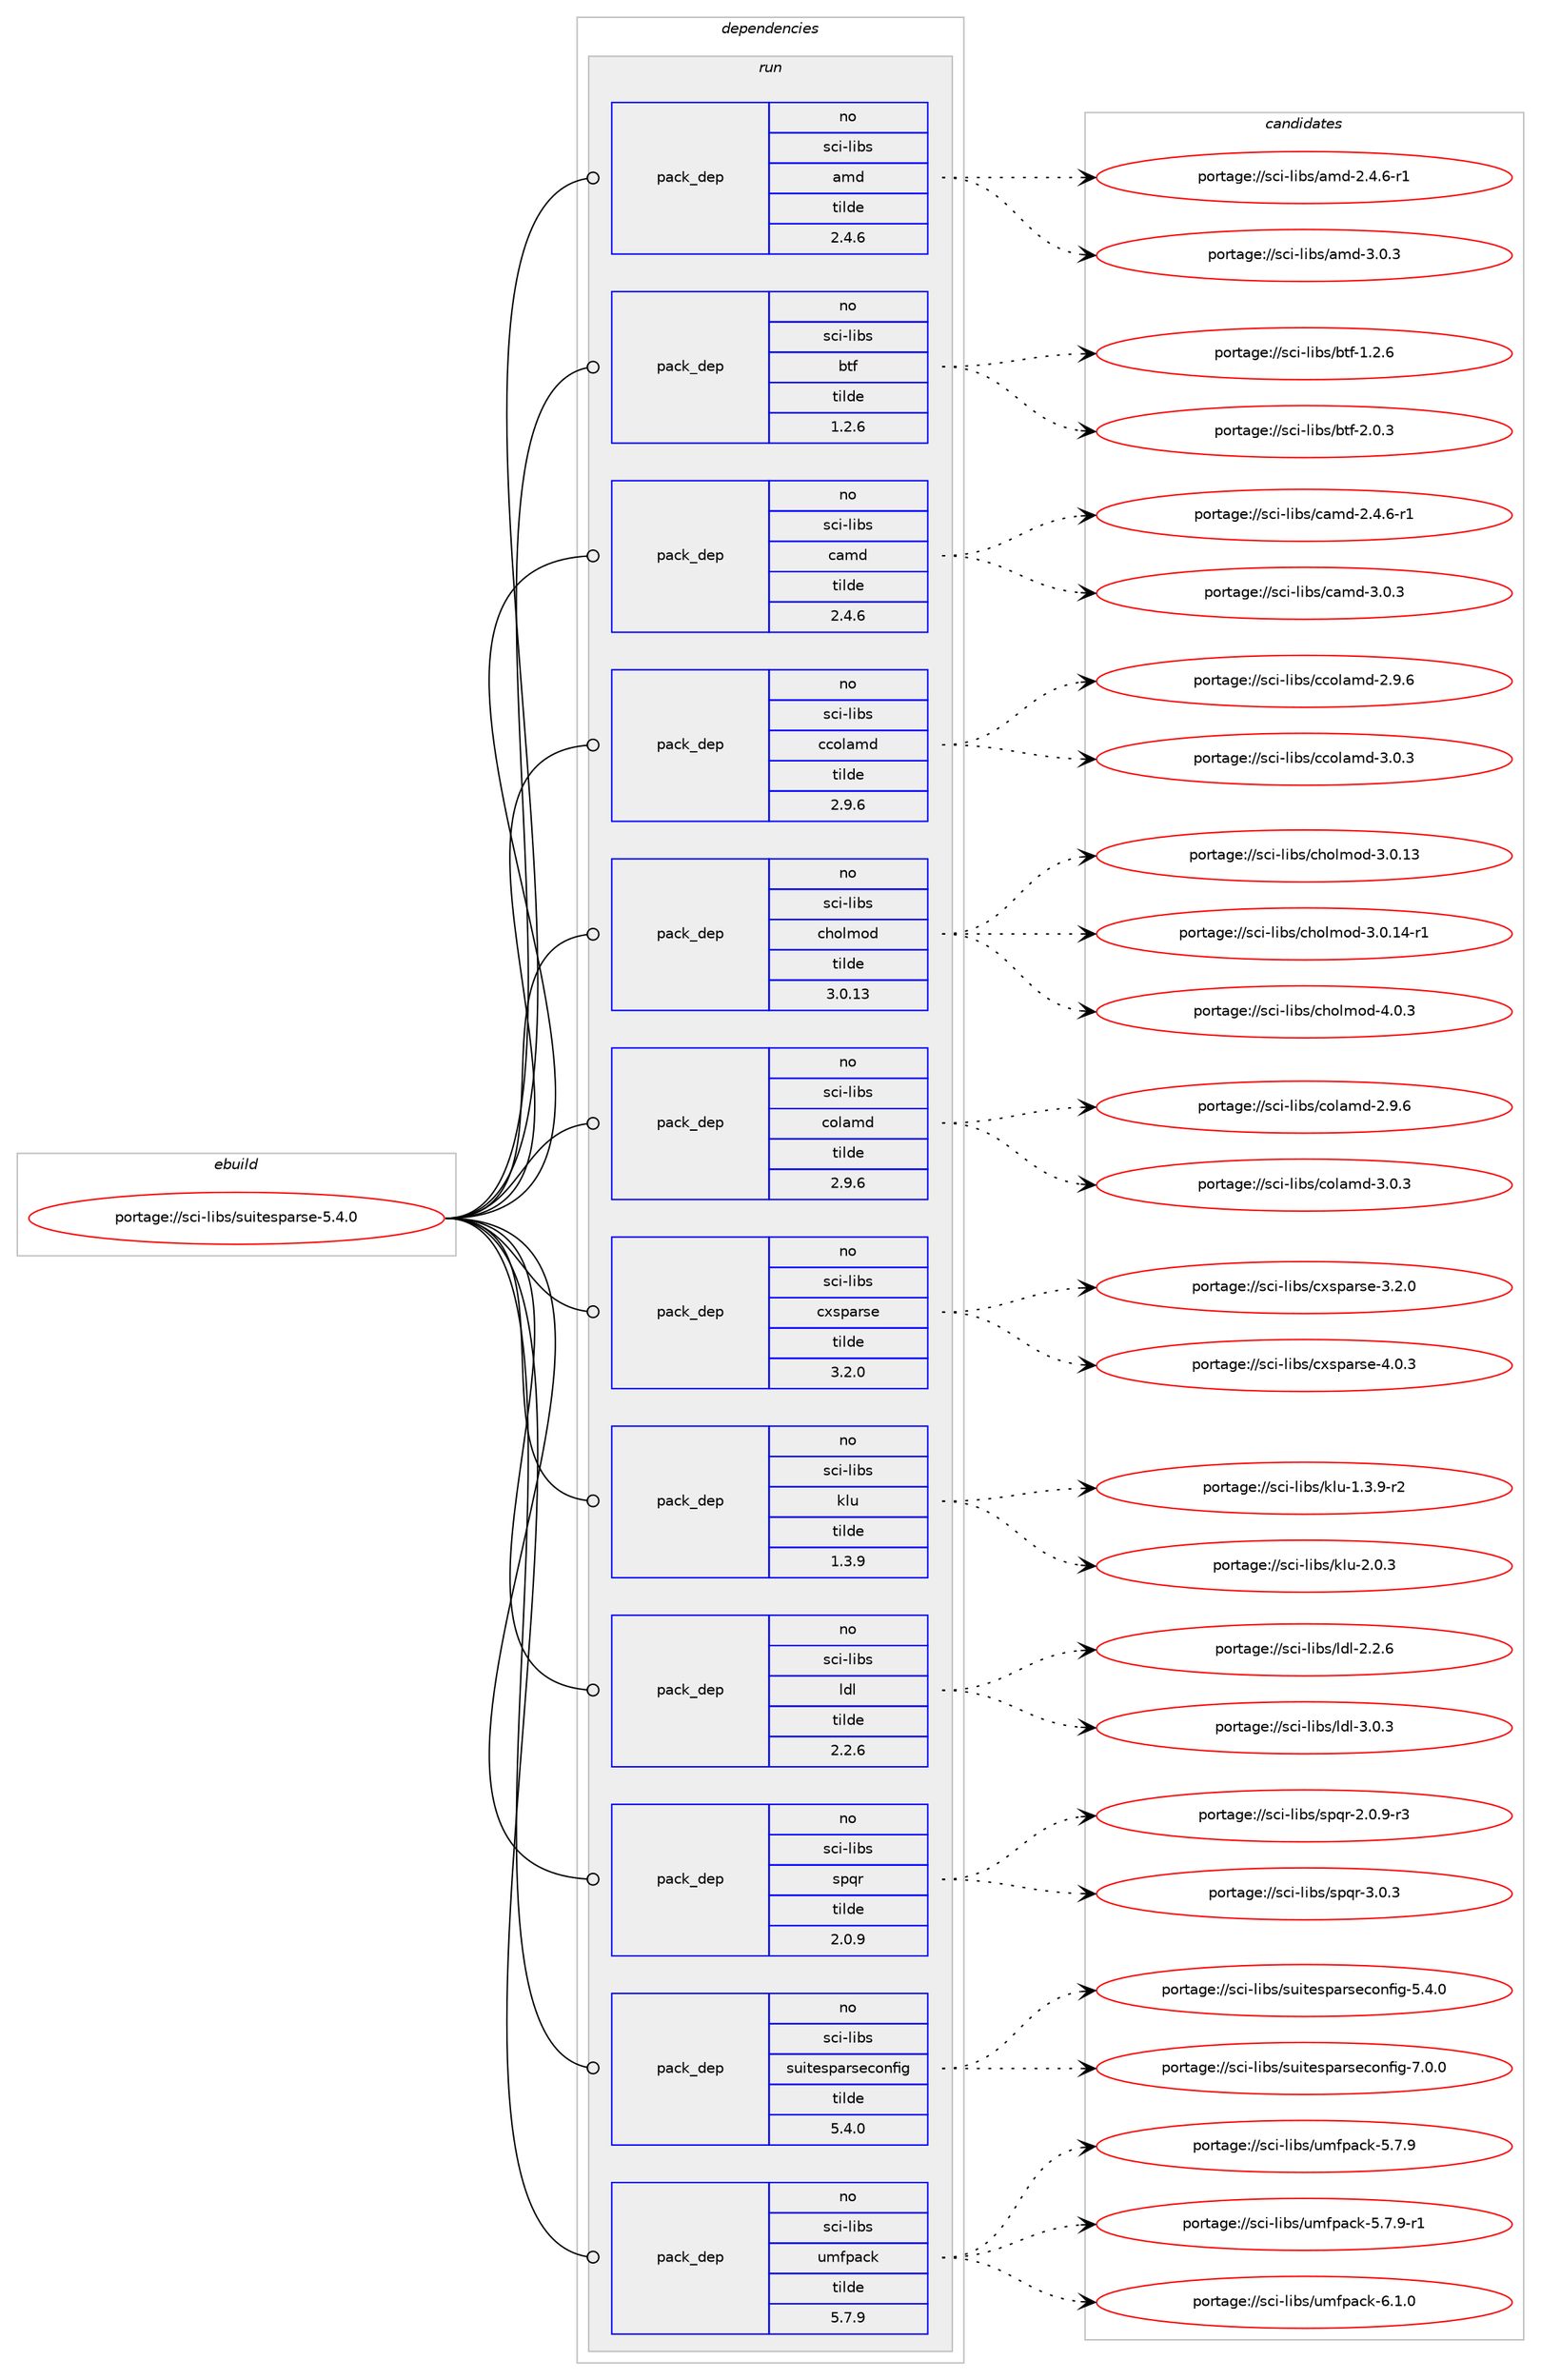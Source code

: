 digraph prolog {

# *************
# Graph options
# *************

newrank=true;
concentrate=true;
compound=true;
graph [rankdir=LR,fontname=Helvetica,fontsize=10,ranksep=1.5];#, ranksep=2.5, nodesep=0.2];
edge  [arrowhead=vee];
node  [fontname=Helvetica,fontsize=10];

# **********
# The ebuild
# **********

subgraph cluster_leftcol {
color=gray;
rank=same;
label=<<i>ebuild</i>>;
id [label="portage://sci-libs/suitesparse-5.4.0", color=red, width=4, href="../sci-libs/suitesparse-5.4.0.svg"];
}

# ****************
# The dependencies
# ****************

subgraph cluster_midcol {
color=gray;
label=<<i>dependencies</i>>;
subgraph cluster_compile {
fillcolor="#eeeeee";
style=filled;
label=<<i>compile</i>>;
}
subgraph cluster_compileandrun {
fillcolor="#eeeeee";
style=filled;
label=<<i>compile and run</i>>;
}
subgraph cluster_run {
fillcolor="#eeeeee";
style=filled;
label=<<i>run</i>>;
subgraph pack195 {
dependency724 [label=<<TABLE BORDER="0" CELLBORDER="1" CELLSPACING="0" CELLPADDING="4" WIDTH="220"><TR><TD ROWSPAN="6" CELLPADDING="30">pack_dep</TD></TR><TR><TD WIDTH="110">no</TD></TR><TR><TD>sci-libs</TD></TR><TR><TD>amd</TD></TR><TR><TD>tilde</TD></TR><TR><TD>2.4.6</TD></TR></TABLE>>, shape=none, color=blue];
}
id:e -> dependency724:w [weight=20,style="solid",arrowhead="odot"];
subgraph pack196 {
dependency725 [label=<<TABLE BORDER="0" CELLBORDER="1" CELLSPACING="0" CELLPADDING="4" WIDTH="220"><TR><TD ROWSPAN="6" CELLPADDING="30">pack_dep</TD></TR><TR><TD WIDTH="110">no</TD></TR><TR><TD>sci-libs</TD></TR><TR><TD>btf</TD></TR><TR><TD>tilde</TD></TR><TR><TD>1.2.6</TD></TR></TABLE>>, shape=none, color=blue];
}
id:e -> dependency725:w [weight=20,style="solid",arrowhead="odot"];
subgraph pack197 {
dependency726 [label=<<TABLE BORDER="0" CELLBORDER="1" CELLSPACING="0" CELLPADDING="4" WIDTH="220"><TR><TD ROWSPAN="6" CELLPADDING="30">pack_dep</TD></TR><TR><TD WIDTH="110">no</TD></TR><TR><TD>sci-libs</TD></TR><TR><TD>camd</TD></TR><TR><TD>tilde</TD></TR><TR><TD>2.4.6</TD></TR></TABLE>>, shape=none, color=blue];
}
id:e -> dependency726:w [weight=20,style="solid",arrowhead="odot"];
subgraph pack198 {
dependency727 [label=<<TABLE BORDER="0" CELLBORDER="1" CELLSPACING="0" CELLPADDING="4" WIDTH="220"><TR><TD ROWSPAN="6" CELLPADDING="30">pack_dep</TD></TR><TR><TD WIDTH="110">no</TD></TR><TR><TD>sci-libs</TD></TR><TR><TD>ccolamd</TD></TR><TR><TD>tilde</TD></TR><TR><TD>2.9.6</TD></TR></TABLE>>, shape=none, color=blue];
}
id:e -> dependency727:w [weight=20,style="solid",arrowhead="odot"];
subgraph pack199 {
dependency728 [label=<<TABLE BORDER="0" CELLBORDER="1" CELLSPACING="0" CELLPADDING="4" WIDTH="220"><TR><TD ROWSPAN="6" CELLPADDING="30">pack_dep</TD></TR><TR><TD WIDTH="110">no</TD></TR><TR><TD>sci-libs</TD></TR><TR><TD>cholmod</TD></TR><TR><TD>tilde</TD></TR><TR><TD>3.0.13</TD></TR></TABLE>>, shape=none, color=blue];
}
id:e -> dependency728:w [weight=20,style="solid",arrowhead="odot"];
subgraph pack200 {
dependency729 [label=<<TABLE BORDER="0" CELLBORDER="1" CELLSPACING="0" CELLPADDING="4" WIDTH="220"><TR><TD ROWSPAN="6" CELLPADDING="30">pack_dep</TD></TR><TR><TD WIDTH="110">no</TD></TR><TR><TD>sci-libs</TD></TR><TR><TD>colamd</TD></TR><TR><TD>tilde</TD></TR><TR><TD>2.9.6</TD></TR></TABLE>>, shape=none, color=blue];
}
id:e -> dependency729:w [weight=20,style="solid",arrowhead="odot"];
subgraph pack201 {
dependency730 [label=<<TABLE BORDER="0" CELLBORDER="1" CELLSPACING="0" CELLPADDING="4" WIDTH="220"><TR><TD ROWSPAN="6" CELLPADDING="30">pack_dep</TD></TR><TR><TD WIDTH="110">no</TD></TR><TR><TD>sci-libs</TD></TR><TR><TD>cxsparse</TD></TR><TR><TD>tilde</TD></TR><TR><TD>3.2.0</TD></TR></TABLE>>, shape=none, color=blue];
}
id:e -> dependency730:w [weight=20,style="solid",arrowhead="odot"];
subgraph pack202 {
dependency731 [label=<<TABLE BORDER="0" CELLBORDER="1" CELLSPACING="0" CELLPADDING="4" WIDTH="220"><TR><TD ROWSPAN="6" CELLPADDING="30">pack_dep</TD></TR><TR><TD WIDTH="110">no</TD></TR><TR><TD>sci-libs</TD></TR><TR><TD>klu</TD></TR><TR><TD>tilde</TD></TR><TR><TD>1.3.9</TD></TR></TABLE>>, shape=none, color=blue];
}
id:e -> dependency731:w [weight=20,style="solid",arrowhead="odot"];
subgraph pack203 {
dependency732 [label=<<TABLE BORDER="0" CELLBORDER="1" CELLSPACING="0" CELLPADDING="4" WIDTH="220"><TR><TD ROWSPAN="6" CELLPADDING="30">pack_dep</TD></TR><TR><TD WIDTH="110">no</TD></TR><TR><TD>sci-libs</TD></TR><TR><TD>ldl</TD></TR><TR><TD>tilde</TD></TR><TR><TD>2.2.6</TD></TR></TABLE>>, shape=none, color=blue];
}
id:e -> dependency732:w [weight=20,style="solid",arrowhead="odot"];
subgraph pack204 {
dependency733 [label=<<TABLE BORDER="0" CELLBORDER="1" CELLSPACING="0" CELLPADDING="4" WIDTH="220"><TR><TD ROWSPAN="6" CELLPADDING="30">pack_dep</TD></TR><TR><TD WIDTH="110">no</TD></TR><TR><TD>sci-libs</TD></TR><TR><TD>spqr</TD></TR><TR><TD>tilde</TD></TR><TR><TD>2.0.9</TD></TR></TABLE>>, shape=none, color=blue];
}
id:e -> dependency733:w [weight=20,style="solid",arrowhead="odot"];
subgraph pack205 {
dependency734 [label=<<TABLE BORDER="0" CELLBORDER="1" CELLSPACING="0" CELLPADDING="4" WIDTH="220"><TR><TD ROWSPAN="6" CELLPADDING="30">pack_dep</TD></TR><TR><TD WIDTH="110">no</TD></TR><TR><TD>sci-libs</TD></TR><TR><TD>suitesparseconfig</TD></TR><TR><TD>tilde</TD></TR><TR><TD>5.4.0</TD></TR></TABLE>>, shape=none, color=blue];
}
id:e -> dependency734:w [weight=20,style="solid",arrowhead="odot"];
subgraph pack206 {
dependency735 [label=<<TABLE BORDER="0" CELLBORDER="1" CELLSPACING="0" CELLPADDING="4" WIDTH="220"><TR><TD ROWSPAN="6" CELLPADDING="30">pack_dep</TD></TR><TR><TD WIDTH="110">no</TD></TR><TR><TD>sci-libs</TD></TR><TR><TD>umfpack</TD></TR><TR><TD>tilde</TD></TR><TR><TD>5.7.9</TD></TR></TABLE>>, shape=none, color=blue];
}
id:e -> dependency735:w [weight=20,style="solid",arrowhead="odot"];
}
}

# **************
# The candidates
# **************

subgraph cluster_choices {
rank=same;
color=gray;
label=<<i>candidates</i>>;

subgraph choice195 {
color=black;
nodesep=1;
choice11599105451081059811547971091004550465246544511449 [label="portage://sci-libs/amd-2.4.6-r1", color=red, width=4,href="../sci-libs/amd-2.4.6-r1.svg"];
choice1159910545108105981154797109100455146484651 [label="portage://sci-libs/amd-3.0.3", color=red, width=4,href="../sci-libs/amd-3.0.3.svg"];
dependency724:e -> choice11599105451081059811547971091004550465246544511449:w [style=dotted,weight="100"];
dependency724:e -> choice1159910545108105981154797109100455146484651:w [style=dotted,weight="100"];
}
subgraph choice196 {
color=black;
nodesep=1;
choice1159910545108105981154798116102454946504654 [label="portage://sci-libs/btf-1.2.6", color=red, width=4,href="../sci-libs/btf-1.2.6.svg"];
choice1159910545108105981154798116102455046484651 [label="portage://sci-libs/btf-2.0.3", color=red, width=4,href="../sci-libs/btf-2.0.3.svg"];
dependency725:e -> choice1159910545108105981154798116102454946504654:w [style=dotted,weight="100"];
dependency725:e -> choice1159910545108105981154798116102455046484651:w [style=dotted,weight="100"];
}
subgraph choice197 {
color=black;
nodesep=1;
choice1159910545108105981154799971091004550465246544511449 [label="portage://sci-libs/camd-2.4.6-r1", color=red, width=4,href="../sci-libs/camd-2.4.6-r1.svg"];
choice115991054510810598115479997109100455146484651 [label="portage://sci-libs/camd-3.0.3", color=red, width=4,href="../sci-libs/camd-3.0.3.svg"];
dependency726:e -> choice1159910545108105981154799971091004550465246544511449:w [style=dotted,weight="100"];
dependency726:e -> choice115991054510810598115479997109100455146484651:w [style=dotted,weight="100"];
}
subgraph choice198 {
color=black;
nodesep=1;
choice11599105451081059811547999911110897109100455046574654 [label="portage://sci-libs/ccolamd-2.9.6", color=red, width=4,href="../sci-libs/ccolamd-2.9.6.svg"];
choice11599105451081059811547999911110897109100455146484651 [label="portage://sci-libs/ccolamd-3.0.3", color=red, width=4,href="../sci-libs/ccolamd-3.0.3.svg"];
dependency727:e -> choice11599105451081059811547999911110897109100455046574654:w [style=dotted,weight="100"];
dependency727:e -> choice11599105451081059811547999911110897109100455146484651:w [style=dotted,weight="100"];
}
subgraph choice199 {
color=black;
nodesep=1;
choice115991054510810598115479910411110810911110045514648464951 [label="portage://sci-libs/cholmod-3.0.13", color=red, width=4,href="../sci-libs/cholmod-3.0.13.svg"];
choice1159910545108105981154799104111108109111100455146484649524511449 [label="portage://sci-libs/cholmod-3.0.14-r1", color=red, width=4,href="../sci-libs/cholmod-3.0.14-r1.svg"];
choice1159910545108105981154799104111108109111100455246484651 [label="portage://sci-libs/cholmod-4.0.3", color=red, width=4,href="../sci-libs/cholmod-4.0.3.svg"];
dependency728:e -> choice115991054510810598115479910411110810911110045514648464951:w [style=dotted,weight="100"];
dependency728:e -> choice1159910545108105981154799104111108109111100455146484649524511449:w [style=dotted,weight="100"];
dependency728:e -> choice1159910545108105981154799104111108109111100455246484651:w [style=dotted,weight="100"];
}
subgraph choice200 {
color=black;
nodesep=1;
choice115991054510810598115479911110897109100455046574654 [label="portage://sci-libs/colamd-2.9.6", color=red, width=4,href="../sci-libs/colamd-2.9.6.svg"];
choice115991054510810598115479911110897109100455146484651 [label="portage://sci-libs/colamd-3.0.3", color=red, width=4,href="../sci-libs/colamd-3.0.3.svg"];
dependency729:e -> choice115991054510810598115479911110897109100455046574654:w [style=dotted,weight="100"];
dependency729:e -> choice115991054510810598115479911110897109100455146484651:w [style=dotted,weight="100"];
}
subgraph choice201 {
color=black;
nodesep=1;
choice115991054510810598115479912011511297114115101455146504648 [label="portage://sci-libs/cxsparse-3.2.0", color=red, width=4,href="../sci-libs/cxsparse-3.2.0.svg"];
choice115991054510810598115479912011511297114115101455246484651 [label="portage://sci-libs/cxsparse-4.0.3", color=red, width=4,href="../sci-libs/cxsparse-4.0.3.svg"];
dependency730:e -> choice115991054510810598115479912011511297114115101455146504648:w [style=dotted,weight="100"];
dependency730:e -> choice115991054510810598115479912011511297114115101455246484651:w [style=dotted,weight="100"];
}
subgraph choice202 {
color=black;
nodesep=1;
choice115991054510810598115471071081174549465146574511450 [label="portage://sci-libs/klu-1.3.9-r2", color=red, width=4,href="../sci-libs/klu-1.3.9-r2.svg"];
choice11599105451081059811547107108117455046484651 [label="portage://sci-libs/klu-2.0.3", color=red, width=4,href="../sci-libs/klu-2.0.3.svg"];
dependency731:e -> choice115991054510810598115471071081174549465146574511450:w [style=dotted,weight="100"];
dependency731:e -> choice11599105451081059811547107108117455046484651:w [style=dotted,weight="100"];
}
subgraph choice203 {
color=black;
nodesep=1;
choice11599105451081059811547108100108455046504654 [label="portage://sci-libs/ldl-2.2.6", color=red, width=4,href="../sci-libs/ldl-2.2.6.svg"];
choice11599105451081059811547108100108455146484651 [label="portage://sci-libs/ldl-3.0.3", color=red, width=4,href="../sci-libs/ldl-3.0.3.svg"];
dependency732:e -> choice11599105451081059811547108100108455046504654:w [style=dotted,weight="100"];
dependency732:e -> choice11599105451081059811547108100108455146484651:w [style=dotted,weight="100"];
}
subgraph choice204 {
color=black;
nodesep=1;
choice115991054510810598115471151121131144550464846574511451 [label="portage://sci-libs/spqr-2.0.9-r3", color=red, width=4,href="../sci-libs/spqr-2.0.9-r3.svg"];
choice11599105451081059811547115112113114455146484651 [label="portage://sci-libs/spqr-3.0.3", color=red, width=4,href="../sci-libs/spqr-3.0.3.svg"];
dependency733:e -> choice115991054510810598115471151121131144550464846574511451:w [style=dotted,weight="100"];
dependency733:e -> choice11599105451081059811547115112113114455146484651:w [style=dotted,weight="100"];
}
subgraph choice205 {
color=black;
nodesep=1;
choice115991054510810598115471151171051161011151129711411510199111110102105103455346524648 [label="portage://sci-libs/suitesparseconfig-5.4.0", color=red, width=4,href="../sci-libs/suitesparseconfig-5.4.0.svg"];
choice115991054510810598115471151171051161011151129711411510199111110102105103455546484648 [label="portage://sci-libs/suitesparseconfig-7.0.0", color=red, width=4,href="../sci-libs/suitesparseconfig-7.0.0.svg"];
dependency734:e -> choice115991054510810598115471151171051161011151129711411510199111110102105103455346524648:w [style=dotted,weight="100"];
dependency734:e -> choice115991054510810598115471151171051161011151129711411510199111110102105103455546484648:w [style=dotted,weight="100"];
}
subgraph choice206 {
color=black;
nodesep=1;
choice115991054510810598115471171091021129799107455346554657 [label="portage://sci-libs/umfpack-5.7.9", color=red, width=4,href="../sci-libs/umfpack-5.7.9.svg"];
choice1159910545108105981154711710910211297991074553465546574511449 [label="portage://sci-libs/umfpack-5.7.9-r1", color=red, width=4,href="../sci-libs/umfpack-5.7.9-r1.svg"];
choice115991054510810598115471171091021129799107455446494648 [label="portage://sci-libs/umfpack-6.1.0", color=red, width=4,href="../sci-libs/umfpack-6.1.0.svg"];
dependency735:e -> choice115991054510810598115471171091021129799107455346554657:w [style=dotted,weight="100"];
dependency735:e -> choice1159910545108105981154711710910211297991074553465546574511449:w [style=dotted,weight="100"];
dependency735:e -> choice115991054510810598115471171091021129799107455446494648:w [style=dotted,weight="100"];
}
}

}
